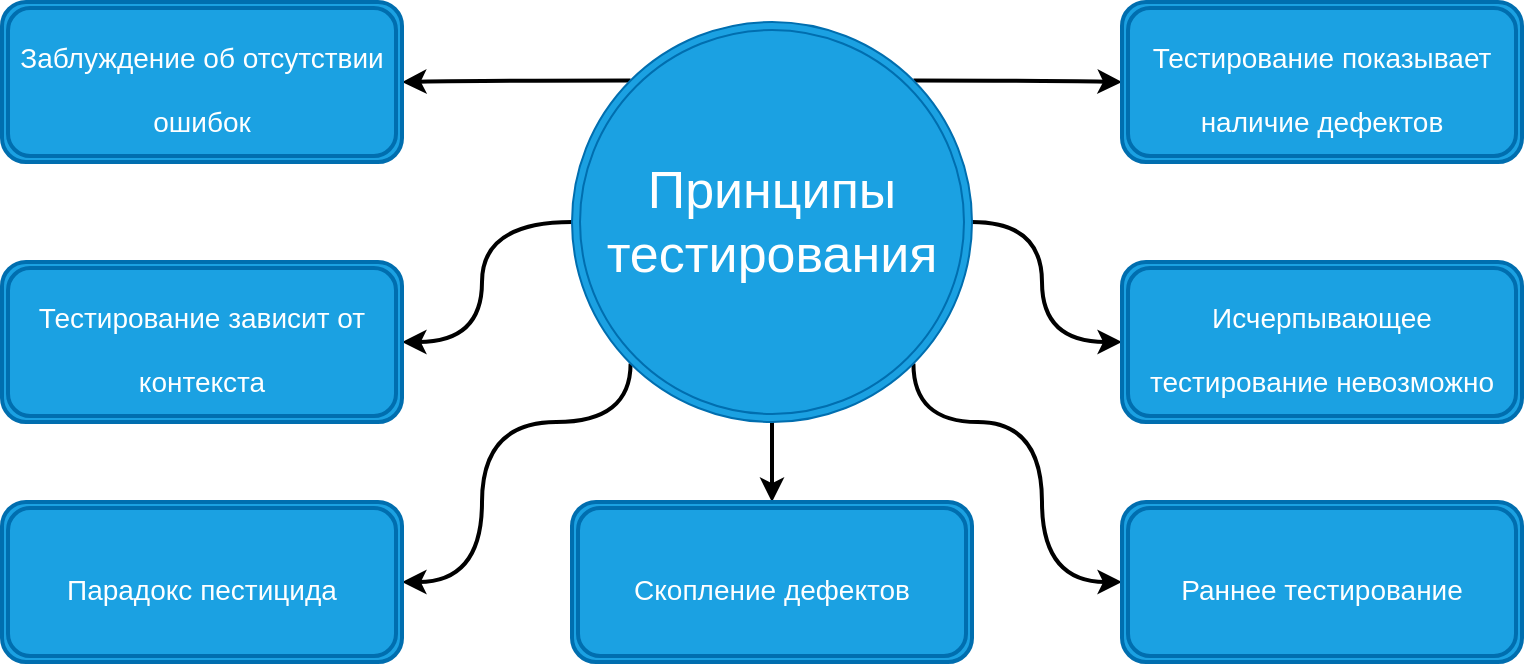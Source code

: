 <mxfile version="20.2.2" type="github">
  <diagram id="C3j2FykUTcUjVHFz6OfO" name="Page-1">
    <mxGraphModel dx="833" dy="471" grid="1" gridSize="10" guides="1" tooltips="1" connect="1" arrows="1" fold="1" page="1" pageScale="1" pageWidth="850" pageHeight="1100" math="0" shadow="0">
      <root>
        <mxCell id="0" />
        <mxCell id="1" parent="0" />
        <mxCell id="LHs0dxv24O7gcX7eueIt-3" style="edgeStyle=orthogonalEdgeStyle;orthogonalLoop=1;jettySize=auto;html=1;exitX=1;exitY=0;exitDx=0;exitDy=0;entryX=0;entryY=0.5;entryDx=0;entryDy=0;fontSize=26;strokeWidth=2;strokeColor=#000000;fontFamily=Times New Roman;fillColor=#60a917;fontColor=#ffffff;shadow=0;glass=0;sketch=0;fontStyle=0;curved=1;" edge="1" parent="1" source="LHs0dxv24O7gcX7eueIt-1" target="LHs0dxv24O7gcX7eueIt-2">
          <mxGeometry relative="1" as="geometry" />
        </mxCell>
        <mxCell id="LHs0dxv24O7gcX7eueIt-5" style="edgeStyle=orthogonalEdgeStyle;orthogonalLoop=1;jettySize=auto;html=1;exitX=1;exitY=0.5;exitDx=0;exitDy=0;entryX=0;entryY=0.5;entryDx=0;entryDy=0;fontSize=26;strokeWidth=2;strokeColor=#000000;fontFamily=Times New Roman;fillColor=#60a917;fontColor=#ffffff;shadow=0;glass=0;sketch=0;fontStyle=0;curved=1;" edge="1" parent="1" source="LHs0dxv24O7gcX7eueIt-1" target="LHs0dxv24O7gcX7eueIt-4">
          <mxGeometry relative="1" as="geometry">
            <Array as="points">
              <mxPoint x="560" y="140" />
              <mxPoint x="560" y="200" />
            </Array>
          </mxGeometry>
        </mxCell>
        <mxCell id="LHs0dxv24O7gcX7eueIt-7" style="edgeStyle=orthogonalEdgeStyle;orthogonalLoop=1;jettySize=auto;html=1;exitX=1;exitY=1;exitDx=0;exitDy=0;entryX=0;entryY=0.5;entryDx=0;entryDy=0;fontSize=26;strokeWidth=2;strokeColor=#000000;fontFamily=Times New Roman;fillColor=#60a917;fontColor=#ffffff;shadow=0;glass=0;sketch=0;fontStyle=0;curved=1;" edge="1" parent="1" source="LHs0dxv24O7gcX7eueIt-1" target="LHs0dxv24O7gcX7eueIt-6">
          <mxGeometry relative="1" as="geometry">
            <Array as="points">
              <mxPoint x="496" y="240" />
              <mxPoint x="560" y="240" />
              <mxPoint x="560" y="320" />
            </Array>
          </mxGeometry>
        </mxCell>
        <mxCell id="LHs0dxv24O7gcX7eueIt-9" value="" style="edgeStyle=orthogonalEdgeStyle;orthogonalLoop=1;jettySize=auto;html=1;fontSize=26;strokeWidth=2;strokeColor=#000000;fontFamily=Times New Roman;fillColor=#60a917;fontColor=#ffffff;shadow=0;glass=0;sketch=0;fontStyle=0;curved=1;" edge="1" parent="1" source="LHs0dxv24O7gcX7eueIt-1" target="LHs0dxv24O7gcX7eueIt-8">
          <mxGeometry relative="1" as="geometry" />
        </mxCell>
        <mxCell id="LHs0dxv24O7gcX7eueIt-13" style="edgeStyle=orthogonalEdgeStyle;orthogonalLoop=1;jettySize=auto;html=1;exitX=0;exitY=0;exitDx=0;exitDy=0;entryX=1;entryY=0.5;entryDx=0;entryDy=0;fontSize=26;strokeWidth=2;strokeColor=#000000;fontFamily=Times New Roman;fillColor=#60a917;fontColor=#ffffff;shadow=0;glass=0;sketch=0;fontStyle=0;curved=1;" edge="1" parent="1" source="LHs0dxv24O7gcX7eueIt-1" target="LHs0dxv24O7gcX7eueIt-10">
          <mxGeometry relative="1" as="geometry" />
        </mxCell>
        <mxCell id="LHs0dxv24O7gcX7eueIt-14" style="edgeStyle=orthogonalEdgeStyle;orthogonalLoop=1;jettySize=auto;html=1;fontSize=26;strokeWidth=2;strokeColor=#000000;fontFamily=Times New Roman;fillColor=#60a917;fontColor=#ffffff;shadow=0;glass=0;sketch=0;fontStyle=0;curved=1;" edge="1" parent="1" source="LHs0dxv24O7gcX7eueIt-1">
          <mxGeometry relative="1" as="geometry">
            <mxPoint x="240" y="200" as="targetPoint" />
            <Array as="points">
              <mxPoint x="280" y="140" />
              <mxPoint x="280" y="200" />
            </Array>
          </mxGeometry>
        </mxCell>
        <mxCell id="LHs0dxv24O7gcX7eueIt-16" style="edgeStyle=orthogonalEdgeStyle;orthogonalLoop=1;jettySize=auto;html=1;exitX=0;exitY=1;exitDx=0;exitDy=0;entryX=1;entryY=0.5;entryDx=0;entryDy=0;fontSize=26;strokeWidth=2;strokeColor=#000000;fontFamily=Times New Roman;fillColor=#60a917;fontColor=#ffffff;shadow=0;glass=0;sketch=0;fontStyle=0;curved=1;" edge="1" parent="1" source="LHs0dxv24O7gcX7eueIt-1" target="LHs0dxv24O7gcX7eueIt-12">
          <mxGeometry relative="1" as="geometry">
            <Array as="points">
              <mxPoint x="354" y="240" />
              <mxPoint x="280" y="240" />
              <mxPoint x="280" y="320" />
            </Array>
          </mxGeometry>
        </mxCell>
        <mxCell id="LHs0dxv24O7gcX7eueIt-1" value="&lt;font style=&quot;font-size: 26px;&quot;&gt;Принципы тестирования&lt;/font&gt;" style="ellipse;shape=doubleEllipse;whiteSpace=wrap;html=1;aspect=fixed;fillColor=#1ba1e2;fontColor=#ffffff;strokeColor=#006EAF;" vertex="1" parent="1">
          <mxGeometry x="325" y="40" width="200" height="200" as="geometry" />
        </mxCell>
        <mxCell id="LHs0dxv24O7gcX7eueIt-2" value="&lt;font style=&quot;font-size: 14px;&quot;&gt;Тестирование показывает наличие дефектов&lt;/font&gt;" style="shape=ext;double=1;rounded=1;whiteSpace=wrap;html=1;fontSize=26;fillColor=#1ba1e2;fontColor=#ffffff;strokeColor=#006EAF;strokeWidth=2;shadow=0;glass=0;sketch=0;fontStyle=0;fontFamily=Helvetica;align=center;verticalAlign=middle;labelPosition=center;verticalLabelPosition=middle;horizontal=1;labelBorderColor=none;spacing=0;spacingBottom=0;" vertex="1" parent="1">
          <mxGeometry x="600" y="30" width="200" height="80" as="geometry" />
        </mxCell>
        <mxCell id="LHs0dxv24O7gcX7eueIt-4" value="&lt;font style=&quot;font-size: 14px;&quot;&gt;Исчерпывающее тестирование невозможно&lt;/font&gt;" style="shape=ext;double=1;rounded=1;whiteSpace=wrap;html=1;fontSize=26;fillColor=#1ba1e2;fontColor=#ffffff;strokeColor=#006EAF;strokeWidth=2;shadow=0;glass=0;sketch=0;fontStyle=0;fontFamily=Helvetica;align=center;spacing=0;spacingBottom=0;verticalAlign=middle;" vertex="1" parent="1">
          <mxGeometry x="600" y="160" width="200" height="80" as="geometry" />
        </mxCell>
        <mxCell id="LHs0dxv24O7gcX7eueIt-6" value="&lt;font style=&quot;font-size: 14px;&quot;&gt;Раннее тестирование&lt;/font&gt;" style="shape=ext;double=1;rounded=1;whiteSpace=wrap;html=1;fontSize=26;fillColor=#1ba1e2;fontColor=#ffffff;strokeColor=#006EAF;strokeWidth=2;shadow=0;glass=0;sketch=0;fontStyle=0;fontFamily=Helvetica;align=center;spacing=0;spacingBottom=0;verticalAlign=middle;" vertex="1" parent="1">
          <mxGeometry x="600" y="280" width="200" height="80" as="geometry" />
        </mxCell>
        <mxCell id="LHs0dxv24O7gcX7eueIt-8" value="&lt;font style=&quot;font-size: 14px;&quot;&gt;Скопление дефектов&lt;/font&gt;" style="shape=ext;double=1;rounded=1;whiteSpace=wrap;html=1;fontSize=26;fillColor=#1ba1e2;fontColor=#ffffff;strokeColor=#006EAF;strokeWidth=2;shadow=0;glass=0;sketch=0;fontStyle=0;fontFamily=Helvetica;align=center;spacing=0;spacingBottom=0;verticalAlign=middle;" vertex="1" parent="1">
          <mxGeometry x="325" y="280" width="200" height="80" as="geometry" />
        </mxCell>
        <mxCell id="LHs0dxv24O7gcX7eueIt-10" value="&lt;font style=&quot;font-size: 14px;&quot;&gt;Заблуждение об отсутствии ошибок&lt;/font&gt;" style="shape=ext;double=1;rounded=1;whiteSpace=wrap;html=1;fontSize=26;fillColor=#1ba1e2;fontColor=#ffffff;strokeColor=#006EAF;strokeWidth=2;fontFamily=Helvetica;align=center;spacing=0;spacingBottom=0;verticalAlign=middle;" vertex="1" parent="1">
          <mxGeometry x="40" y="30" width="200" height="80" as="geometry" />
        </mxCell>
        <mxCell id="LHs0dxv24O7gcX7eueIt-11" value="&lt;font style=&quot;font-size: 14px;&quot;&gt;Тестирование зависит от контекста&lt;/font&gt;" style="shape=ext;double=1;rounded=1;whiteSpace=wrap;html=1;fontSize=26;fillColor=#1ba1e2;fontColor=#ffffff;strokeColor=#006EAF;strokeWidth=2;fontFamily=Helvetica;align=center;spacing=0;spacingBottom=0;verticalAlign=middle;" vertex="1" parent="1">
          <mxGeometry x="40" y="160" width="200" height="80" as="geometry" />
        </mxCell>
        <mxCell id="LHs0dxv24O7gcX7eueIt-12" value="&lt;font style=&quot;font-size: 14px;&quot;&gt;Парадокс пестицида&lt;/font&gt;" style="shape=ext;double=1;rounded=1;whiteSpace=wrap;html=1;fontSize=26;fillColor=#1ba1e2;fontColor=#ffffff;strokeColor=#006EAF;strokeWidth=2;shadow=0;glass=0;sketch=0;fontStyle=0;fontFamily=Helvetica;align=center;spacing=0;spacingBottom=0;verticalAlign=middle;" vertex="1" parent="1">
          <mxGeometry x="40" y="280" width="200" height="80" as="geometry" />
        </mxCell>
      </root>
    </mxGraphModel>
  </diagram>
</mxfile>
